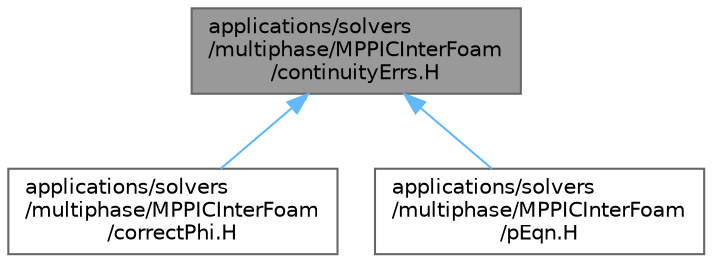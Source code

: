 digraph "applications/solvers/multiphase/MPPICInterFoam/continuityErrs.H"
{
 // LATEX_PDF_SIZE
  bgcolor="transparent";
  edge [fontname=Helvetica,fontsize=10,labelfontname=Helvetica,labelfontsize=10];
  node [fontname=Helvetica,fontsize=10,shape=box,height=0.2,width=0.4];
  Node1 [id="Node000001",label="applications/solvers\l/multiphase/MPPICInterFoam\l/continuityErrs.H",height=0.2,width=0.4,color="gray40", fillcolor="grey60", style="filled", fontcolor="black",tooltip="Calculates and prints the continuity errors."];
  Node1 -> Node2 [id="edge1_Node000001_Node000002",dir="back",color="steelblue1",style="solid",tooltip=" "];
  Node2 [id="Node000002",label="applications/solvers\l/multiphase/MPPICInterFoam\l/correctPhi.H",height=0.2,width=0.4,color="grey40", fillcolor="white", style="filled",URL="$multiphase_2MPPICInterFoam_2correctPhi_8H.html",tooltip=" "];
  Node1 -> Node3 [id="edge2_Node000001_Node000003",dir="back",color="steelblue1",style="solid",tooltip=" "];
  Node3 [id="Node000003",label="applications/solvers\l/multiphase/MPPICInterFoam\l/pEqn.H",height=0.2,width=0.4,color="grey40", fillcolor="white", style="filled",URL="$multiphase_2MPPICInterFoam_2pEqn_8H.html",tooltip=" "];
}
